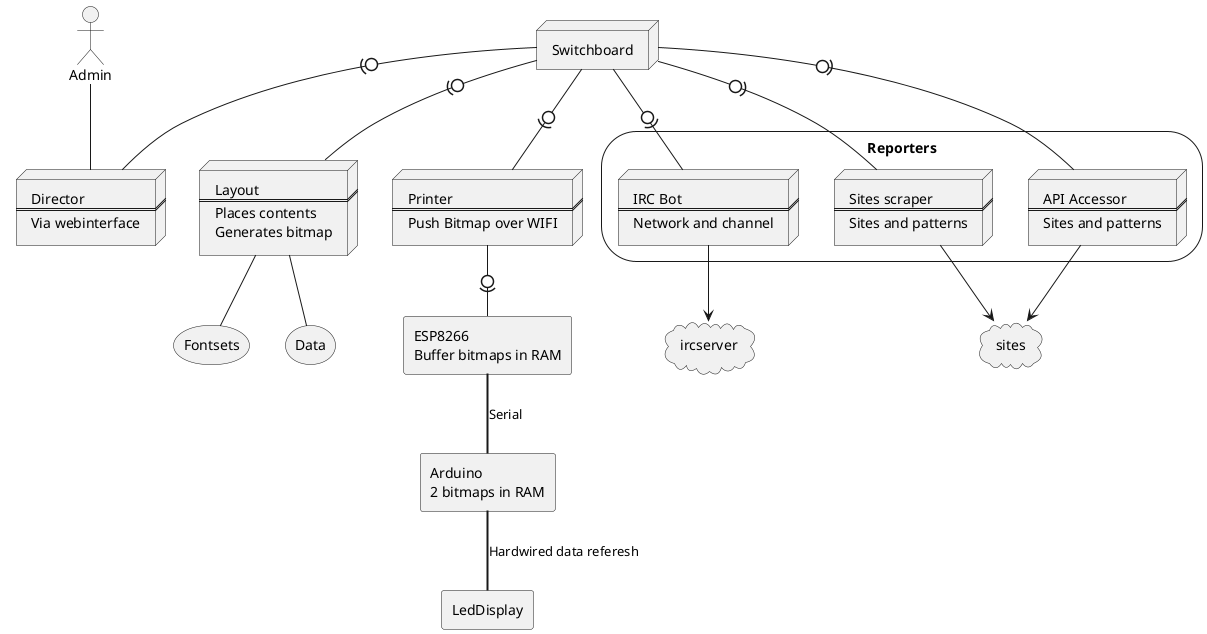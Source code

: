 @startuml
actor Admin
agent Esp8266 [
ESP8266
Buffer bitmaps in RAM
]
agent Arduino [
Arduino
2 bitmaps in RAM
]
agent LedDisplay
node Director[
Director
===
Via webinterface
]
node Switchboard
storage Reporters {
node IRCBot [
IRC Bot
===
Network and channel
]

node Webscraper [
Sites scraper
===
Sites and patterns
]
node APIAccessor [
API Accessor
===
Sites and patterns
]
}
node Layout [
Layout
===
Places contents
Generates bitmap
]
storage Fontsets
storage Data
node Printer [
Printer
===
Push Bitmap over WIFI
]
Admin -- Director
cloud sites
cloud ircserver
Layout -- Data
Layout -- Fontsets
Switchboard -0)- Director
Switchboard -0)- Printer
Switchboard -0)- IRCBot
Switchboard -0)- Webscraper
Switchboard -0)- APIAccessor
Switchboard -0)-  Layout
Printer -0)- Esp8266
Webscraper --> sites
APIAccessor --> sites
IRCBot --> ircserver
Esp8266 == Arduino: Serial
Arduino == LedDisplay: Hardwired data referesh
@enduml